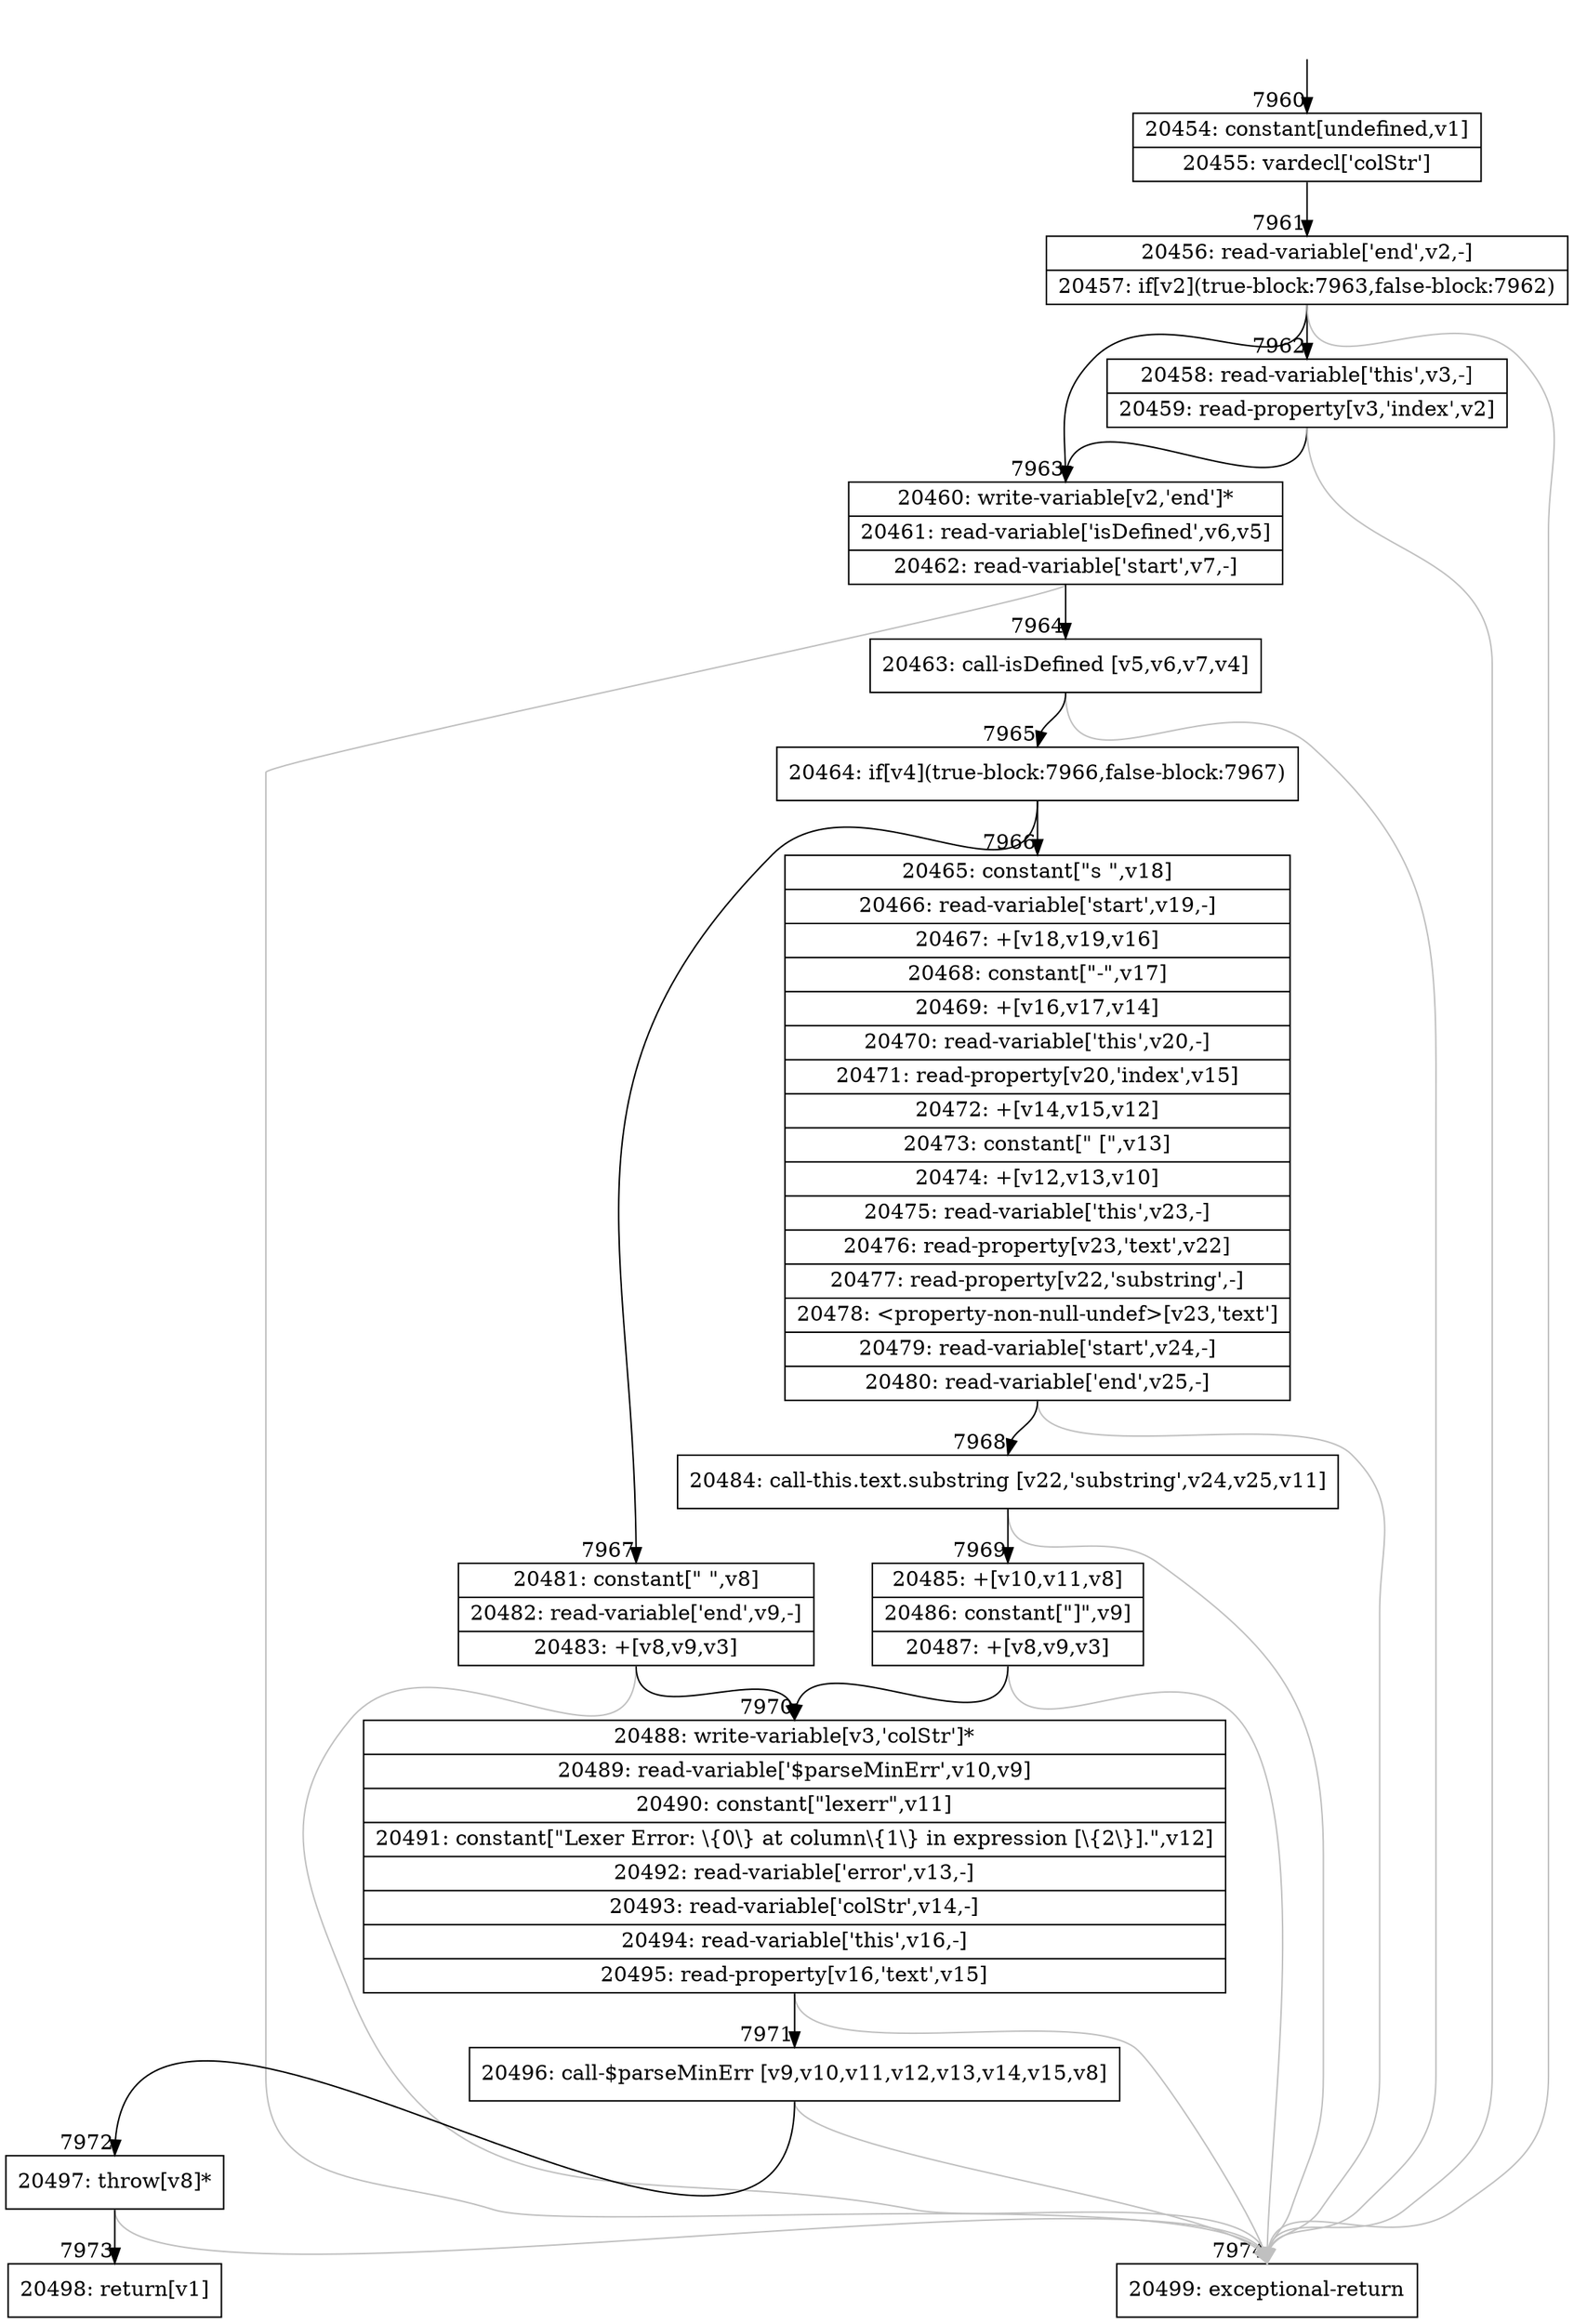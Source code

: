 digraph {
rankdir="TD"
BB_entry592[shape=none,label=""];
BB_entry592 -> BB7960 [tailport=s, headport=n, headlabel="    7960"]
BB7960 [shape=record label="{20454: constant[undefined,v1]|20455: vardecl['colStr']}" ] 
BB7960 -> BB7961 [tailport=s, headport=n, headlabel="      7961"]
BB7961 [shape=record label="{20456: read-variable['end',v2,-]|20457: if[v2](true-block:7963,false-block:7962)}" ] 
BB7961 -> BB7963 [tailport=s, headport=n, headlabel="      7963"]
BB7961 -> BB7962 [tailport=s, headport=n, headlabel="      7962"]
BB7961 -> BB7974 [tailport=s, headport=n, color=gray, headlabel="      7974"]
BB7962 [shape=record label="{20458: read-variable['this',v3,-]|20459: read-property[v3,'index',v2]}" ] 
BB7962 -> BB7963 [tailport=s, headport=n]
BB7962 -> BB7974 [tailport=s, headport=n, color=gray]
BB7963 [shape=record label="{20460: write-variable[v2,'end']*|20461: read-variable['isDefined',v6,v5]|20462: read-variable['start',v7,-]}" ] 
BB7963 -> BB7964 [tailport=s, headport=n, headlabel="      7964"]
BB7963 -> BB7974 [tailport=s, headport=n, color=gray]
BB7964 [shape=record label="{20463: call-isDefined [v5,v6,v7,v4]}" ] 
BB7964 -> BB7965 [tailport=s, headport=n, headlabel="      7965"]
BB7964 -> BB7974 [tailport=s, headport=n, color=gray]
BB7965 [shape=record label="{20464: if[v4](true-block:7966,false-block:7967)}" ] 
BB7965 -> BB7966 [tailport=s, headport=n, headlabel="      7966"]
BB7965 -> BB7967 [tailport=s, headport=n, headlabel="      7967"]
BB7966 [shape=record label="{20465: constant[\"s \",v18]|20466: read-variable['start',v19,-]|20467: +[v18,v19,v16]|20468: constant[\"-\",v17]|20469: +[v16,v17,v14]|20470: read-variable['this',v20,-]|20471: read-property[v20,'index',v15]|20472: +[v14,v15,v12]|20473: constant[\" [\",v13]|20474: +[v12,v13,v10]|20475: read-variable['this',v23,-]|20476: read-property[v23,'text',v22]|20477: read-property[v22,'substring',-]|20478: \<property-non-null-undef\>[v23,'text']|20479: read-variable['start',v24,-]|20480: read-variable['end',v25,-]}" ] 
BB7966 -> BB7968 [tailport=s, headport=n, headlabel="      7968"]
BB7966 -> BB7974 [tailport=s, headport=n, color=gray]
BB7967 [shape=record label="{20481: constant[\" \",v8]|20482: read-variable['end',v9,-]|20483: +[v8,v9,v3]}" ] 
BB7967 -> BB7970 [tailport=s, headport=n, headlabel="      7970"]
BB7967 -> BB7974 [tailport=s, headport=n, color=gray]
BB7968 [shape=record label="{20484: call-this.text.substring [v22,'substring',v24,v25,v11]}" ] 
BB7968 -> BB7969 [tailport=s, headport=n, headlabel="      7969"]
BB7968 -> BB7974 [tailport=s, headport=n, color=gray]
BB7969 [shape=record label="{20485: +[v10,v11,v8]|20486: constant[\"]\",v9]|20487: +[v8,v9,v3]}" ] 
BB7969 -> BB7970 [tailport=s, headport=n]
BB7969 -> BB7974 [tailport=s, headport=n, color=gray]
BB7970 [shape=record label="{20488: write-variable[v3,'colStr']*|20489: read-variable['$parseMinErr',v10,v9]|20490: constant[\"lexerr\",v11]|20491: constant[\"Lexer Error: \\\{0\\\} at column\\\{1\\\} in expression [\\\{2\\\}].\",v12]|20492: read-variable['error',v13,-]|20493: read-variable['colStr',v14,-]|20494: read-variable['this',v16,-]|20495: read-property[v16,'text',v15]}" ] 
BB7970 -> BB7971 [tailport=s, headport=n, headlabel="      7971"]
BB7970 -> BB7974 [tailport=s, headport=n, color=gray]
BB7971 [shape=record label="{20496: call-$parseMinErr [v9,v10,v11,v12,v13,v14,v15,v8]}" ] 
BB7971 -> BB7972 [tailport=s, headport=n, headlabel="      7972"]
BB7971 -> BB7974 [tailport=s, headport=n, color=gray]
BB7972 [shape=record label="{20497: throw[v8]*}" ] 
BB7972 -> BB7973 [tailport=s, headport=n, headlabel="      7973"]
BB7972 -> BB7974 [tailport=s, headport=n, color=gray]
BB7973 [shape=record label="{20498: return[v1]}" ] 
BB7974 [shape=record label="{20499: exceptional-return}" ] 
//#$~ 12527
}
